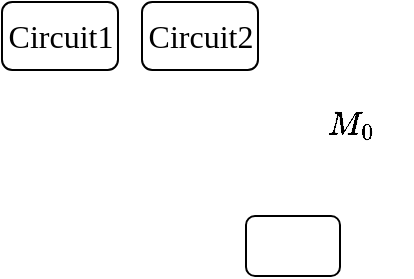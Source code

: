<mxfile version="24.9.1">
  <diagram name="第 1 页" id="JUmIML43iS3KHeupYltu">
    <mxGraphModel dx="999" dy="896" grid="0" gridSize="10" guides="1" tooltips="1" connect="1" arrows="1" fold="1" page="0" pageScale="1" pageWidth="827" pageHeight="1169" math="0" shadow="0">
      <root>
        <mxCell id="0" />
        <mxCell id="1" parent="0" />
        <mxCell id="oNz4YCIeYpVKc3F23LFQ-1" value="" style="rounded=1;whiteSpace=wrap;html=1;" vertex="1" parent="1">
          <mxGeometry x="-63" y="-281" width="58" height="34" as="geometry" />
        </mxCell>
        <mxCell id="oNz4YCIeYpVKc3F23LFQ-3" value="&lt;font face=&quot;Times New Roman&quot;&gt;Circuit1&lt;/font&gt;" style="text;html=1;align=center;verticalAlign=middle;whiteSpace=wrap;rounded=0;fontSize=16;" vertex="1" parent="1">
          <mxGeometry x="-61.5" y="-274" width="55" height="20" as="geometry" />
        </mxCell>
        <mxCell id="oNz4YCIeYpVKc3F23LFQ-5" value="" style="rounded=1;whiteSpace=wrap;html=1;" vertex="1" parent="1">
          <mxGeometry x="7" y="-281" width="58" height="34" as="geometry" />
        </mxCell>
        <mxCell id="oNz4YCIeYpVKc3F23LFQ-6" value="&lt;font face=&quot;Times New Roman&quot;&gt;Circuit2&lt;/font&gt;" style="text;html=1;align=center;verticalAlign=middle;whiteSpace=wrap;rounded=0;fontSize=16;" vertex="1" parent="1">
          <mxGeometry x="8.5" y="-274" width="55" height="20" as="geometry" />
        </mxCell>
        <mxCell id="oNz4YCIeYpVKc3F23LFQ-7" value="" style="rounded=1;whiteSpace=wrap;html=1;" vertex="1" parent="1">
          <mxGeometry x="59" y="-174" width="47" height="30" as="geometry" />
        </mxCell>
        <mxCell id="oNz4YCIeYpVKc3F23LFQ-8" value="&lt;font face=&quot;Times New Roman&quot;&gt;\(M_0\)&lt;/font&gt;" style="text;html=1;align=center;verticalAlign=middle;whiteSpace=wrap;rounded=0;fontSize=16;" vertex="1" parent="1">
          <mxGeometry x="82" y="-236" width="60" height="30" as="geometry" />
        </mxCell>
      </root>
    </mxGraphModel>
  </diagram>
</mxfile>
